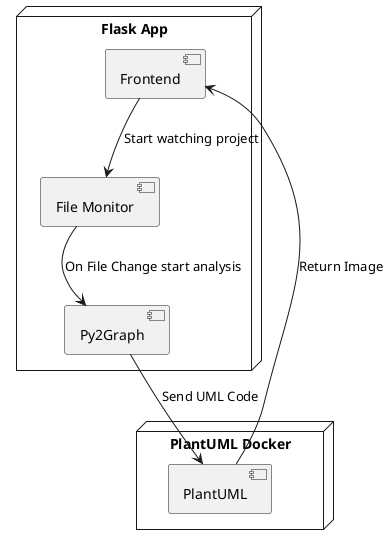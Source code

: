 @startuml

  node "Flask App" {
    component "Frontend"
    component "Py2Graph"
    component "File Monitor"
  }


node "PlantUML Docker" {
  component "PlantUML"
}

"File Monitor" --> "Py2Graph" : On File Change start analysis
"Frontend" --> "File Monitor" : Start watching project
"Py2Graph" --> "PlantUML" : Send UML Code
"PlantUML" --> "Frontend" : Return Image
@enduml
